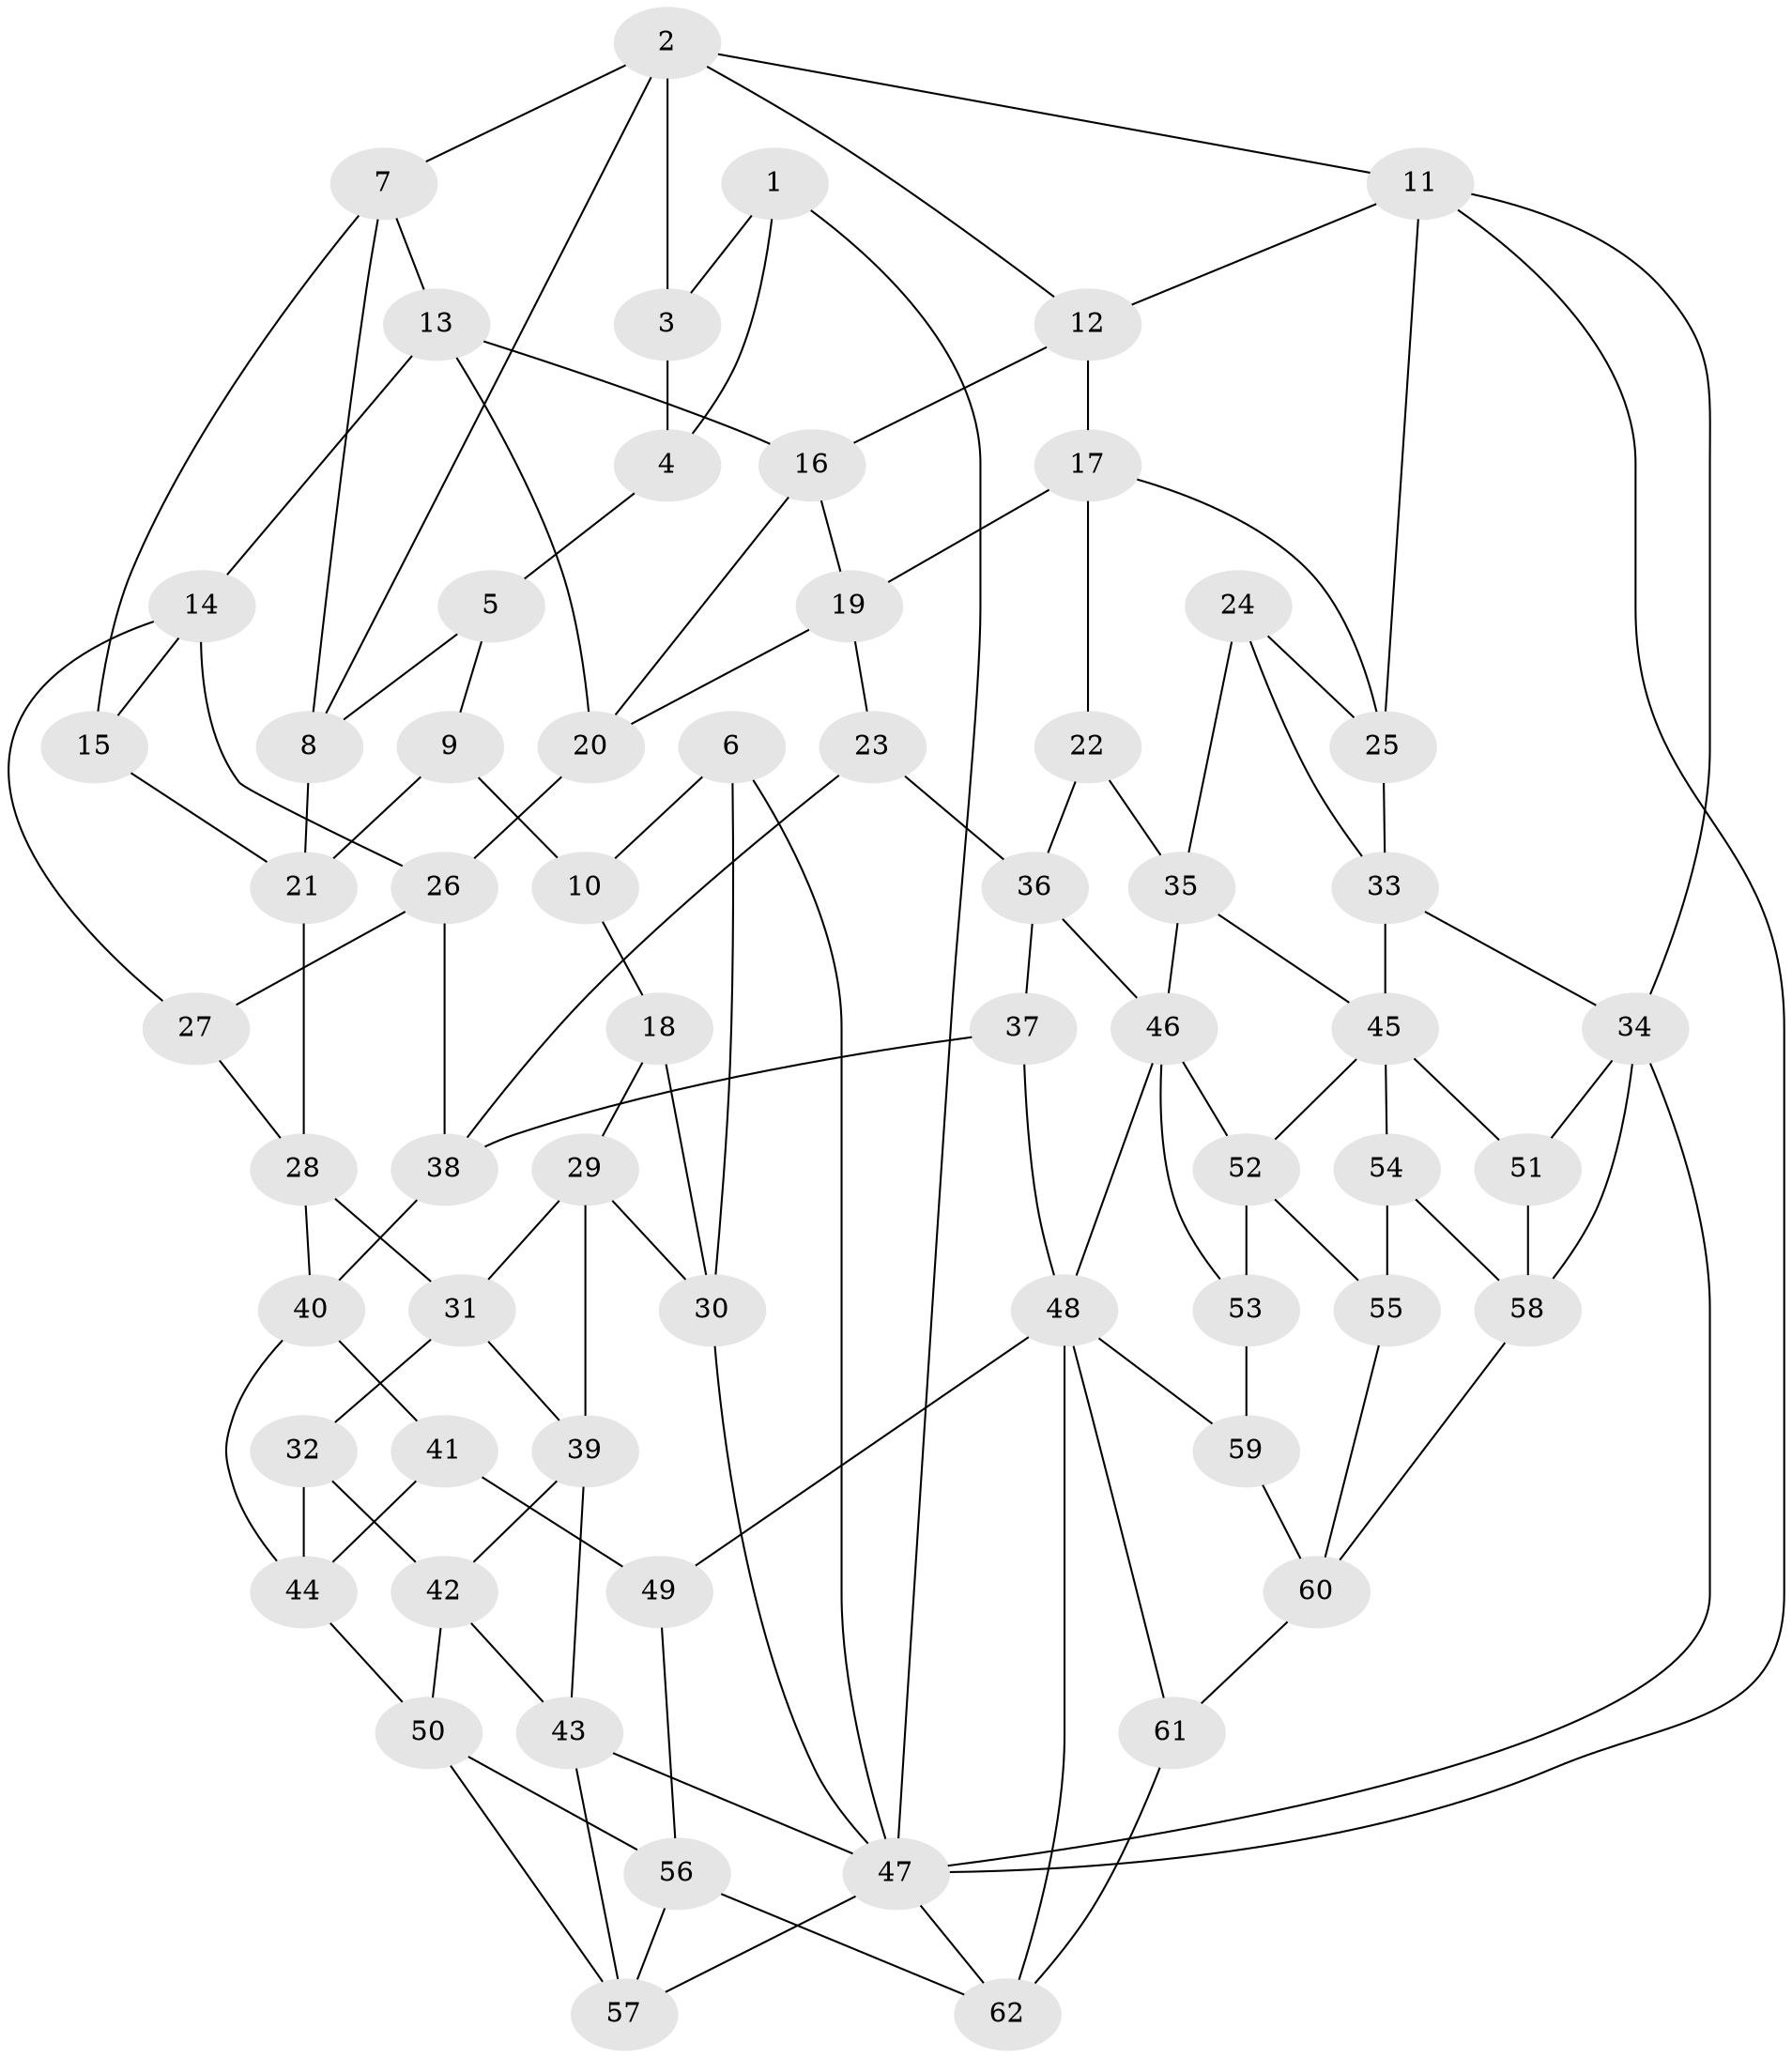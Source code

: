 // original degree distribution, {3: 0.016129032258064516, 4: 0.25, 6: 0.23387096774193547, 5: 0.5}
// Generated by graph-tools (version 1.1) at 2025/27/03/09/25 03:27:03]
// undirected, 62 vertices, 118 edges
graph export_dot {
graph [start="1"]
  node [color=gray90,style=filled];
  1;
  2;
  3;
  4;
  5;
  6;
  7;
  8;
  9;
  10;
  11;
  12;
  13;
  14;
  15;
  16;
  17;
  18;
  19;
  20;
  21;
  22;
  23;
  24;
  25;
  26;
  27;
  28;
  29;
  30;
  31;
  32;
  33;
  34;
  35;
  36;
  37;
  38;
  39;
  40;
  41;
  42;
  43;
  44;
  45;
  46;
  47;
  48;
  49;
  50;
  51;
  52;
  53;
  54;
  55;
  56;
  57;
  58;
  59;
  60;
  61;
  62;
  1 -- 3 [weight=1.0];
  1 -- 4 [weight=1.0];
  1 -- 47 [weight=1.0];
  2 -- 3 [weight=1.0];
  2 -- 7 [weight=1.0];
  2 -- 8 [weight=1.0];
  2 -- 11 [weight=1.0];
  2 -- 12 [weight=1.0];
  3 -- 4 [weight=1.0];
  4 -- 5 [weight=1.0];
  5 -- 8 [weight=1.0];
  5 -- 9 [weight=1.0];
  6 -- 10 [weight=1.0];
  6 -- 30 [weight=1.0];
  6 -- 47 [weight=1.0];
  7 -- 8 [weight=1.0];
  7 -- 13 [weight=1.0];
  7 -- 15 [weight=1.0];
  8 -- 21 [weight=1.0];
  9 -- 10 [weight=2.0];
  9 -- 21 [weight=1.0];
  10 -- 18 [weight=1.0];
  11 -- 12 [weight=1.0];
  11 -- 25 [weight=1.0];
  11 -- 34 [weight=1.0];
  11 -- 47 [weight=1.0];
  12 -- 16 [weight=1.0];
  12 -- 17 [weight=1.0];
  13 -- 14 [weight=1.0];
  13 -- 16 [weight=1.0];
  13 -- 20 [weight=1.0];
  14 -- 15 [weight=1.0];
  14 -- 26 [weight=1.0];
  14 -- 27 [weight=1.0];
  15 -- 21 [weight=1.0];
  16 -- 19 [weight=1.0];
  16 -- 20 [weight=1.0];
  17 -- 19 [weight=1.0];
  17 -- 22 [weight=1.0];
  17 -- 25 [weight=1.0];
  18 -- 29 [weight=1.0];
  18 -- 30 [weight=1.0];
  19 -- 20 [weight=1.0];
  19 -- 23 [weight=1.0];
  20 -- 26 [weight=1.0];
  21 -- 28 [weight=1.0];
  22 -- 35 [weight=1.0];
  22 -- 36 [weight=1.0];
  23 -- 36 [weight=1.0];
  23 -- 38 [weight=1.0];
  24 -- 25 [weight=1.0];
  24 -- 33 [weight=1.0];
  24 -- 35 [weight=1.0];
  25 -- 33 [weight=1.0];
  26 -- 27 [weight=1.0];
  26 -- 38 [weight=1.0];
  27 -- 28 [weight=1.0];
  28 -- 31 [weight=1.0];
  28 -- 40 [weight=1.0];
  29 -- 30 [weight=1.0];
  29 -- 31 [weight=1.0];
  29 -- 39 [weight=1.0];
  30 -- 47 [weight=1.0];
  31 -- 32 [weight=1.0];
  31 -- 39 [weight=1.0];
  32 -- 42 [weight=1.0];
  32 -- 44 [weight=1.0];
  33 -- 34 [weight=1.0];
  33 -- 45 [weight=1.0];
  34 -- 47 [weight=1.0];
  34 -- 51 [weight=1.0];
  34 -- 58 [weight=1.0];
  35 -- 45 [weight=1.0];
  35 -- 46 [weight=1.0];
  36 -- 37 [weight=1.0];
  36 -- 46 [weight=1.0];
  37 -- 38 [weight=1.0];
  37 -- 48 [weight=1.0];
  38 -- 40 [weight=1.0];
  39 -- 42 [weight=1.0];
  39 -- 43 [weight=1.0];
  40 -- 41 [weight=1.0];
  40 -- 44 [weight=1.0];
  41 -- 44 [weight=1.0];
  41 -- 49 [weight=2.0];
  42 -- 43 [weight=1.0];
  42 -- 50 [weight=1.0];
  43 -- 47 [weight=1.0];
  43 -- 57 [weight=1.0];
  44 -- 50 [weight=1.0];
  45 -- 51 [weight=2.0];
  45 -- 52 [weight=1.0];
  45 -- 54 [weight=1.0];
  46 -- 48 [weight=1.0];
  46 -- 52 [weight=1.0];
  46 -- 53 [weight=1.0];
  47 -- 57 [weight=1.0];
  47 -- 62 [weight=1.0];
  48 -- 49 [weight=1.0];
  48 -- 59 [weight=1.0];
  48 -- 61 [weight=1.0];
  48 -- 62 [weight=1.0];
  49 -- 56 [weight=1.0];
  50 -- 56 [weight=1.0];
  50 -- 57 [weight=1.0];
  51 -- 58 [weight=1.0];
  52 -- 53 [weight=1.0];
  52 -- 55 [weight=1.0];
  53 -- 59 [weight=2.0];
  54 -- 55 [weight=2.0];
  54 -- 58 [weight=1.0];
  55 -- 60 [weight=1.0];
  56 -- 57 [weight=1.0];
  56 -- 62 [weight=1.0];
  58 -- 60 [weight=1.0];
  59 -- 60 [weight=1.0];
  60 -- 61 [weight=1.0];
  61 -- 62 [weight=1.0];
}
